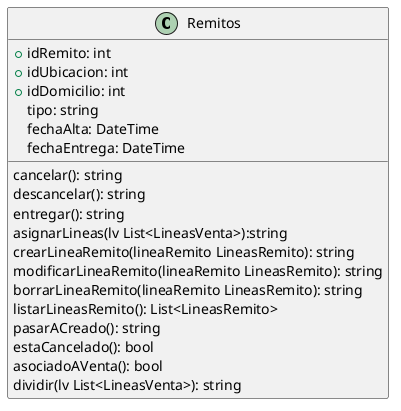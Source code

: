 @startuml Remitos
class Remitos{
    +idRemito: int
    +idUbicacion: int
    +idDomicilio: int
    tipo: string
    fechaAlta: DateTime
    fechaEntrega: DateTime
    
    cancelar(): string
    descancelar(): string
    entregar(): string
    asignarLineas(lv List<LineasVenta>):string
    crearLineaRemito(lineaRemito LineasRemito): string
    modificarLineaRemito(lineaRemito LineasRemito): string
    borrarLineaRemito(lineaRemito LineasRemito): string
    listarLineasRemito(): List<LineasRemito>
    pasarACreado(): string
    estaCancelado(): bool
    asociadoAVenta(): bool
    dividir(lv List<LineasVenta>): string
}
@enduml